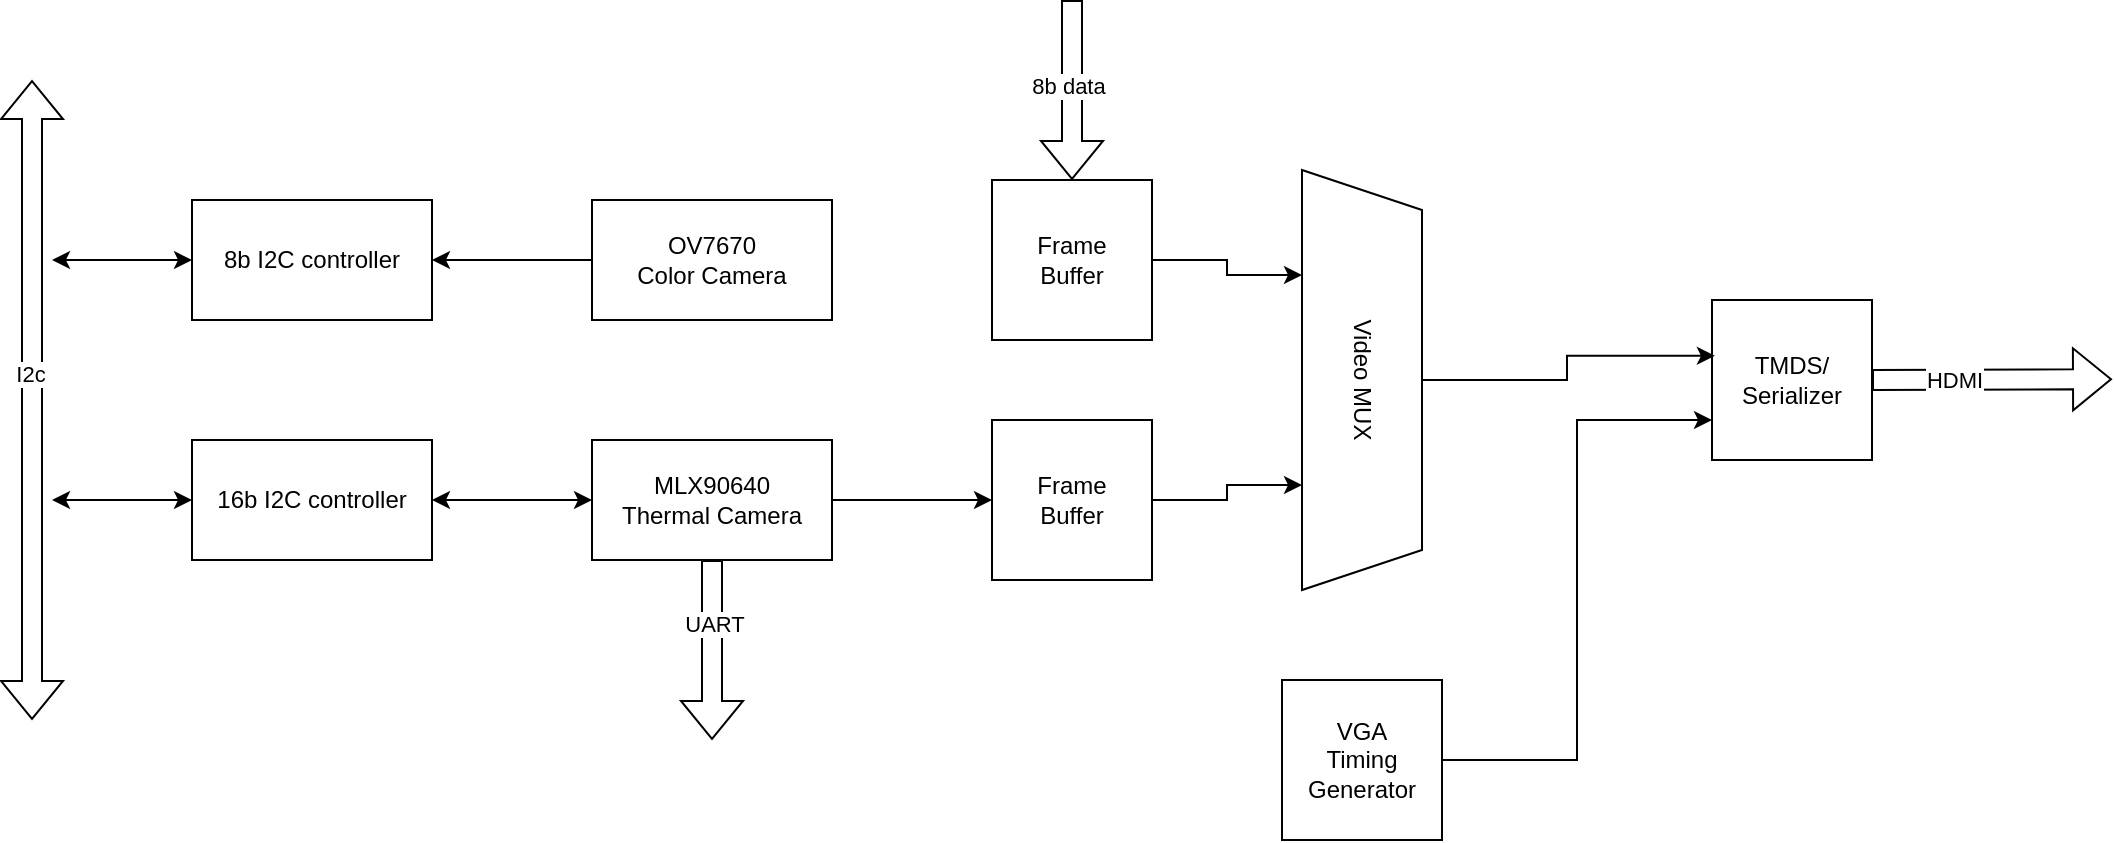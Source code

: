 <mxfile version="27.0.9">
  <diagram name="Page-1" id="zzxcofXZA7Unj9htysYO">
    <mxGraphModel dx="2715" dy="1088" grid="1" gridSize="10" guides="1" tooltips="1" connect="1" arrows="1" fold="1" page="1" pageScale="1" pageWidth="850" pageHeight="1100" math="0" shadow="0">
      <root>
        <mxCell id="0" />
        <mxCell id="1" parent="0" />
        <mxCell id="1fp42JggpEOAUtVetUI1-6" style="edgeStyle=orthogonalEdgeStyle;rounded=0;orthogonalLoop=1;jettySize=auto;html=1;exitX=0;exitY=0.5;exitDx=0;exitDy=0;startArrow=classic;startFill=1;" edge="1" parent="1" source="1fp42JggpEOAUtVetUI1-2">
          <mxGeometry relative="1" as="geometry">
            <mxPoint x="-390" y="170" as="targetPoint" />
          </mxGeometry>
        </mxCell>
        <mxCell id="1fp42JggpEOAUtVetUI1-2" value="8b I2C controller" style="rounded=0;whiteSpace=wrap;html=1;" vertex="1" parent="1">
          <mxGeometry x="-320" y="140" width="120" height="60" as="geometry" />
        </mxCell>
        <mxCell id="1fp42JggpEOAUtVetUI1-11" style="edgeStyle=orthogonalEdgeStyle;rounded=0;orthogonalLoop=1;jettySize=auto;html=1;exitX=0;exitY=0.5;exitDx=0;exitDy=0;startArrow=classic;startFill=1;" edge="1" parent="1" source="1fp42JggpEOAUtVetUI1-3">
          <mxGeometry relative="1" as="geometry">
            <mxPoint x="-390" y="290" as="targetPoint" />
          </mxGeometry>
        </mxCell>
        <mxCell id="1fp42JggpEOAUtVetUI1-3" value="16b I2C controller" style="rounded=0;whiteSpace=wrap;html=1;" vertex="1" parent="1">
          <mxGeometry x="-320" y="260" width="120" height="60" as="geometry" />
        </mxCell>
        <mxCell id="1fp42JggpEOAUtVetUI1-4" value="" style="shape=flexArrow;endArrow=classic;startArrow=classic;html=1;rounded=0;" edge="1" parent="1">
          <mxGeometry width="100" height="100" relative="1" as="geometry">
            <mxPoint x="-400" y="80" as="sourcePoint" />
            <mxPoint x="-400" y="400" as="targetPoint" />
          </mxGeometry>
        </mxCell>
        <mxCell id="1fp42JggpEOAUtVetUI1-5" value="I2c" style="edgeLabel;html=1;align=center;verticalAlign=middle;resizable=0;points=[];" vertex="1" connectable="0" parent="1fp42JggpEOAUtVetUI1-4">
          <mxGeometry x="-0.08" y="-1" relative="1" as="geometry">
            <mxPoint as="offset" />
          </mxGeometry>
        </mxCell>
        <mxCell id="1fp42JggpEOAUtVetUI1-14" style="edgeStyle=orthogonalEdgeStyle;rounded=0;orthogonalLoop=1;jettySize=auto;html=1;exitX=0;exitY=0.5;exitDx=0;exitDy=0;entryX=1;entryY=0.5;entryDx=0;entryDy=0;" edge="1" parent="1" source="1fp42JggpEOAUtVetUI1-12" target="1fp42JggpEOAUtVetUI1-2">
          <mxGeometry relative="1" as="geometry" />
        </mxCell>
        <mxCell id="1fp42JggpEOAUtVetUI1-12" value="OV7670&lt;div&gt;Color Camera&lt;/div&gt;" style="rounded=0;whiteSpace=wrap;html=1;" vertex="1" parent="1">
          <mxGeometry x="-120" y="140" width="120" height="60" as="geometry" />
        </mxCell>
        <mxCell id="1fp42JggpEOAUtVetUI1-15" style="edgeStyle=orthogonalEdgeStyle;rounded=0;orthogonalLoop=1;jettySize=auto;html=1;exitX=0;exitY=0.5;exitDx=0;exitDy=0;entryX=1;entryY=0.5;entryDx=0;entryDy=0;startArrow=classic;startFill=1;" edge="1" parent="1" source="1fp42JggpEOAUtVetUI1-13" target="1fp42JggpEOAUtVetUI1-3">
          <mxGeometry relative="1" as="geometry" />
        </mxCell>
        <mxCell id="1fp42JggpEOAUtVetUI1-20" style="edgeStyle=orthogonalEdgeStyle;rounded=0;orthogonalLoop=1;jettySize=auto;html=1;exitX=1;exitY=0.5;exitDx=0;exitDy=0;entryX=0;entryY=0.5;entryDx=0;entryDy=0;" edge="1" parent="1" source="1fp42JggpEOAUtVetUI1-13" target="1fp42JggpEOAUtVetUI1-19">
          <mxGeometry relative="1" as="geometry" />
        </mxCell>
        <mxCell id="1fp42JggpEOAUtVetUI1-13" value="MLX90640&lt;div&gt;Thermal Camera&lt;/div&gt;" style="rounded=0;whiteSpace=wrap;html=1;" vertex="1" parent="1">
          <mxGeometry x="-120" y="260" width="120" height="60" as="geometry" />
        </mxCell>
        <mxCell id="1fp42JggpEOAUtVetUI1-29" style="edgeStyle=orthogonalEdgeStyle;rounded=0;orthogonalLoop=1;jettySize=auto;html=1;exitX=1;exitY=0.5;exitDx=0;exitDy=0;entryX=0.25;entryY=1;entryDx=0;entryDy=0;" edge="1" parent="1" source="1fp42JggpEOAUtVetUI1-17" target="1fp42JggpEOAUtVetUI1-24">
          <mxGeometry relative="1" as="geometry" />
        </mxCell>
        <mxCell id="1fp42JggpEOAUtVetUI1-17" value="Frame&lt;div&gt;Buffer&lt;/div&gt;" style="whiteSpace=wrap;html=1;aspect=fixed;" vertex="1" parent="1">
          <mxGeometry x="80" y="130" width="80" height="80" as="geometry" />
        </mxCell>
        <mxCell id="1fp42JggpEOAUtVetUI1-28" style="edgeStyle=orthogonalEdgeStyle;rounded=0;orthogonalLoop=1;jettySize=auto;html=1;exitX=1;exitY=0.5;exitDx=0;exitDy=0;entryX=0.75;entryY=1;entryDx=0;entryDy=0;" edge="1" parent="1" source="1fp42JggpEOAUtVetUI1-19" target="1fp42JggpEOAUtVetUI1-24">
          <mxGeometry relative="1" as="geometry" />
        </mxCell>
        <mxCell id="1fp42JggpEOAUtVetUI1-19" value="Frame&lt;div&gt;Buffer&lt;/div&gt;" style="whiteSpace=wrap;html=1;aspect=fixed;" vertex="1" parent="1">
          <mxGeometry x="80" y="250" width="80" height="80" as="geometry" />
        </mxCell>
        <mxCell id="1fp42JggpEOAUtVetUI1-21" value="" style="shape=flexArrow;endArrow=classic;html=1;rounded=0;entryX=0.5;entryY=0;entryDx=0;entryDy=0;" edge="1" parent="1" target="1fp42JggpEOAUtVetUI1-17">
          <mxGeometry width="50" height="50" relative="1" as="geometry">
            <mxPoint x="120" y="40" as="sourcePoint" />
            <mxPoint x="130" y="430" as="targetPoint" />
          </mxGeometry>
        </mxCell>
        <mxCell id="1fp42JggpEOAUtVetUI1-22" value="8b data" style="edgeLabel;html=1;align=center;verticalAlign=middle;resizable=0;points=[];" vertex="1" connectable="0" parent="1fp42JggpEOAUtVetUI1-21">
          <mxGeometry x="-0.052" y="-2" relative="1" as="geometry">
            <mxPoint as="offset" />
          </mxGeometry>
        </mxCell>
        <mxCell id="1fp42JggpEOAUtVetUI1-24" value="Video MUX" style="shape=trapezoid;perimeter=trapezoidPerimeter;whiteSpace=wrap;html=1;fixedSize=1;rotation=90;" vertex="1" parent="1">
          <mxGeometry x="160" y="200" width="210" height="60" as="geometry" />
        </mxCell>
        <mxCell id="1fp42JggpEOAUtVetUI1-32" style="edgeStyle=orthogonalEdgeStyle;rounded=0;orthogonalLoop=1;jettySize=auto;html=1;exitX=1;exitY=0.5;exitDx=0;exitDy=0;entryX=0;entryY=0.75;entryDx=0;entryDy=0;" edge="1" parent="1" source="1fp42JggpEOAUtVetUI1-30" target="1fp42JggpEOAUtVetUI1-31">
          <mxGeometry relative="1" as="geometry" />
        </mxCell>
        <mxCell id="1fp42JggpEOAUtVetUI1-30" value="VGA&lt;div&gt;Timing&lt;/div&gt;&lt;div&gt;Generator&lt;/div&gt;" style="whiteSpace=wrap;html=1;aspect=fixed;" vertex="1" parent="1">
          <mxGeometry x="225" y="380" width="80" height="80" as="geometry" />
        </mxCell>
        <mxCell id="1fp42JggpEOAUtVetUI1-31" value="TMDS/&lt;div&gt;Serializer&lt;/div&gt;" style="whiteSpace=wrap;html=1;aspect=fixed;" vertex="1" parent="1">
          <mxGeometry x="440" y="190" width="80" height="80" as="geometry" />
        </mxCell>
        <mxCell id="1fp42JggpEOAUtVetUI1-33" style="edgeStyle=orthogonalEdgeStyle;rounded=0;orthogonalLoop=1;jettySize=auto;html=1;exitX=0.5;exitY=0;exitDx=0;exitDy=0;entryX=0.018;entryY=0.349;entryDx=0;entryDy=0;entryPerimeter=0;" edge="1" parent="1" source="1fp42JggpEOAUtVetUI1-24" target="1fp42JggpEOAUtVetUI1-31">
          <mxGeometry relative="1" as="geometry" />
        </mxCell>
        <mxCell id="1fp42JggpEOAUtVetUI1-36" value="" style="shape=flexArrow;endArrow=classic;html=1;rounded=0;exitX=1;exitY=0.5;exitDx=0;exitDy=0;" edge="1" parent="1" source="1fp42JggpEOAUtVetUI1-31">
          <mxGeometry width="50" height="50" relative="1" as="geometry">
            <mxPoint x="540" y="229.58" as="sourcePoint" />
            <mxPoint x="640" y="229.58" as="targetPoint" />
          </mxGeometry>
        </mxCell>
        <mxCell id="1fp42JggpEOAUtVetUI1-37" value="HDMI" style="edgeLabel;html=1;align=center;verticalAlign=middle;resizable=0;points=[];" vertex="1" connectable="0" parent="1fp42JggpEOAUtVetUI1-36">
          <mxGeometry x="-0.313" relative="1" as="geometry">
            <mxPoint as="offset" />
          </mxGeometry>
        </mxCell>
        <mxCell id="1fp42JggpEOAUtVetUI1-40" value="" style="shape=flexArrow;endArrow=classic;html=1;rounded=0;exitX=0.5;exitY=1;exitDx=0;exitDy=0;" edge="1" parent="1" source="1fp42JggpEOAUtVetUI1-13">
          <mxGeometry width="50" height="50" relative="1" as="geometry">
            <mxPoint x="-70" y="450" as="sourcePoint" />
            <mxPoint x="-60" y="410" as="targetPoint" />
          </mxGeometry>
        </mxCell>
        <mxCell id="1fp42JggpEOAUtVetUI1-41" value="UART" style="edgeLabel;html=1;align=center;verticalAlign=middle;resizable=0;points=[];" vertex="1" connectable="0" parent="1fp42JggpEOAUtVetUI1-40">
          <mxGeometry x="-0.289" y="1" relative="1" as="geometry">
            <mxPoint as="offset" />
          </mxGeometry>
        </mxCell>
      </root>
    </mxGraphModel>
  </diagram>
</mxfile>
